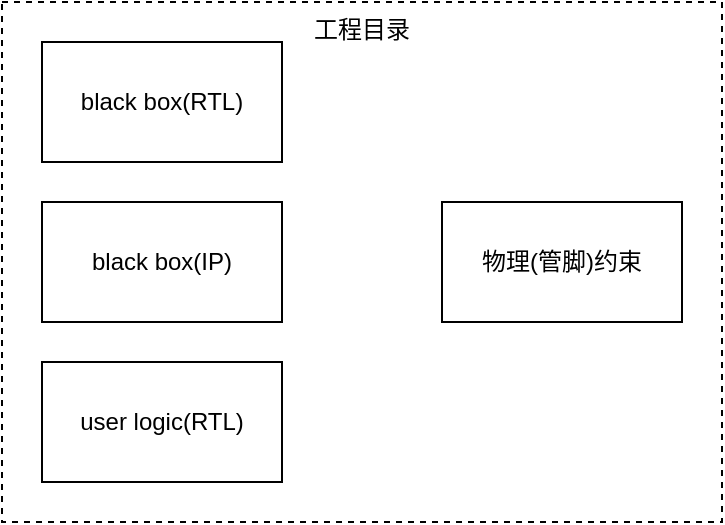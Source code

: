 <mxfile pages="5">
    <diagram id="bwtcW59nrIGe5CzBRtMg" name="Project中的资源">
        <mxGraphModel dx="1658" dy="730" grid="1" gridSize="10" guides="1" tooltips="1" connect="1" arrows="1" fold="1" page="1" pageScale="1" pageWidth="827" pageHeight="1169" math="0" shadow="0">
            <root>
                <mxCell id="0"/>
                <mxCell id="1" parent="0"/>
                <mxCell id="BRoTrUDlbF4Y-Sa8zhDx-1" value="user logic(RTL)" style="rounded=0;whiteSpace=wrap;html=1;" parent="1" vertex="1">
                    <mxGeometry x="120" y="520" width="120" height="60" as="geometry"/>
                </mxCell>
                <mxCell id="BRoTrUDlbF4Y-Sa8zhDx-2" value="black box(IP)" style="rounded=0;whiteSpace=wrap;html=1;" parent="1" vertex="1">
                    <mxGeometry x="120" y="440" width="120" height="60" as="geometry"/>
                </mxCell>
                <mxCell id="BRoTrUDlbF4Y-Sa8zhDx-3" value="black box(RTL)" style="rounded=0;whiteSpace=wrap;html=1;" parent="1" vertex="1">
                    <mxGeometry x="120" y="360" width="120" height="60" as="geometry"/>
                </mxCell>
                <mxCell id="BRoTrUDlbF4Y-Sa8zhDx-6" value="物理(管脚)约束" style="rounded=0;whiteSpace=wrap;html=1;" parent="1" vertex="1">
                    <mxGeometry x="320" y="440" width="120" height="60" as="geometry"/>
                </mxCell>
                <mxCell id="BRoTrUDlbF4Y-Sa8zhDx-7" value="工程目录" style="rounded=0;whiteSpace=wrap;html=1;dashed=1;fillColor=none;verticalAlign=top;" parent="1" vertex="1">
                    <mxGeometry x="100" y="340" width="360" height="260" as="geometry"/>
                </mxCell>
            </root>
        </mxGraphModel>
    </diagram>
    <diagram id="s4roO7i5iKWbuRdav5zh" name="基于帧的测试">
        <mxGraphModel dx="1658" dy="1054" grid="1" gridSize="10" guides="1" tooltips="1" connect="1" arrows="1" fold="1" page="1" pageScale="1" pageWidth="827" pageHeight="1169" math="0" shadow="0">
            <root>
                <mxCell id="0"/>
                <mxCell id="1" parent="0"/>
            </root>
        </mxGraphModel>
    </diagram>
    <diagram id="8E3efx5FzkZoroEVG4dS" name="基于帧的控制">
        <mxGraphModel dx="2485" dy="1054" grid="1" gridSize="10" guides="1" tooltips="1" connect="1" arrows="1" fold="1" page="1" pageScale="1" pageWidth="827" pageHeight="1169" math="0" shadow="0">
            <root>
                <mxCell id="0"/>
                <mxCell id="1" parent="0"/>
                <mxCell id="x68c-iiWyxt_rfbpN9bj-1" value="" style="rounded=0;whiteSpace=wrap;html=1;" parent="1" vertex="1">
                    <mxGeometry x="120" y="440" width="40" height="40" as="geometry"/>
                </mxCell>
                <mxCell id="x68c-iiWyxt_rfbpN9bj-2" value="" style="rounded=0;whiteSpace=wrap;html=1;" parent="1" vertex="1">
                    <mxGeometry x="440" y="440" width="40" height="40" as="geometry"/>
                </mxCell>
                <mxCell id="x68c-iiWyxt_rfbpN9bj-3" value="" style="rounded=0;whiteSpace=wrap;html=1;" parent="1" vertex="1">
                    <mxGeometry x="160" y="480" width="40" height="40" as="geometry"/>
                </mxCell>
                <mxCell id="x68c-iiWyxt_rfbpN9bj-4" value="" style="rounded=0;whiteSpace=wrap;html=1;" parent="1" vertex="1">
                    <mxGeometry x="240" y="480" width="40" height="40" as="geometry"/>
                </mxCell>
                <mxCell id="x68c-iiWyxt_rfbpN9bj-5" value="" style="rounded=0;whiteSpace=wrap;html=1;" parent="1" vertex="1">
                    <mxGeometry x="320" y="480" width="40" height="40" as="geometry"/>
                </mxCell>
                <mxCell id="x68c-iiWyxt_rfbpN9bj-6" value="" style="rounded=0;whiteSpace=wrap;html=1;" parent="1" vertex="1">
                    <mxGeometry x="400" y="480" width="40" height="40" as="geometry"/>
                </mxCell>
                <mxCell id="x68c-iiWyxt_rfbpN9bj-7" value="lastIn" style="text;html=1;align=center;verticalAlign=middle;resizable=0;points=[];autosize=1;strokeColor=none;fillColor=none;" parent="1" vertex="1">
                    <mxGeometry x="35" y="445" width="50" height="30" as="geometry"/>
                </mxCell>
                <mxCell id="x68c-iiWyxt_rfbpN9bj-8" value="time" style="text;html=1;align=center;verticalAlign=middle;resizable=0;points=[];autosize=1;strokeColor=none;fillColor=none;" parent="1" vertex="1">
                    <mxGeometry x="35" y="410" width="50" height="30" as="geometry"/>
                </mxCell>
                <mxCell id="x68c-iiWyxt_rfbpN9bj-9" value="0" style="rounded=0;whiteSpace=wrap;html=1;fillColor=default;strokeColor=none;" parent="1" vertex="1">
                    <mxGeometry x="160" y="400" width="40" height="40" as="geometry"/>
                </mxCell>
                <mxCell id="x68c-iiWyxt_rfbpN9bj-10" value="1" style="rounded=0;whiteSpace=wrap;html=1;fillColor=default;strokeColor=none;" parent="1" vertex="1">
                    <mxGeometry x="200" y="400" width="40" height="40" as="geometry"/>
                </mxCell>
                <mxCell id="x68c-iiWyxt_rfbpN9bj-11" value="2" style="rounded=0;whiteSpace=wrap;html=1;fillColor=default;strokeColor=none;" parent="1" vertex="1">
                    <mxGeometry x="240" y="400" width="40" height="40" as="geometry"/>
                </mxCell>
                <mxCell id="x68c-iiWyxt_rfbpN9bj-12" value="3" style="rounded=0;whiteSpace=wrap;html=1;fillColor=default;strokeColor=none;" parent="1" vertex="1">
                    <mxGeometry x="280" y="400" width="40" height="40" as="geometry"/>
                </mxCell>
                <mxCell id="x68c-iiWyxt_rfbpN9bj-13" value="4" style="rounded=0;whiteSpace=wrap;html=1;fillColor=default;strokeColor=none;" parent="1" vertex="1">
                    <mxGeometry x="320" y="400" width="40" height="40" as="geometry"/>
                </mxCell>
                <mxCell id="x68c-iiWyxt_rfbpN9bj-14" value="5" style="rounded=0;whiteSpace=wrap;html=1;fillColor=default;strokeColor=none;" parent="1" vertex="1">
                    <mxGeometry x="360" y="400" width="40" height="40" as="geometry"/>
                </mxCell>
                <mxCell id="x68c-iiWyxt_rfbpN9bj-15" value="6" style="rounded=0;whiteSpace=wrap;html=1;fillColor=default;strokeColor=none;" parent="1" vertex="1">
                    <mxGeometry x="400" y="400" width="40" height="40" as="geometry"/>
                </mxCell>
                <mxCell id="x68c-iiWyxt_rfbpN9bj-16" value="7" style="rounded=0;whiteSpace=wrap;html=1;fillColor=default;strokeColor=none;" parent="1" vertex="1">
                    <mxGeometry x="440" y="400" width="40" height="40" as="geometry"/>
                </mxCell>
                <mxCell id="x68c-iiWyxt_rfbpN9bj-17" value="validIn" style="text;html=1;align=center;verticalAlign=middle;resizable=0;points=[];autosize=1;strokeColor=none;fillColor=none;" parent="1" vertex="1">
                    <mxGeometry x="30" y="485" width="60" height="30" as="geometry"/>
                </mxCell>
                <mxCell id="x68c-iiWyxt_rfbpN9bj-18" value="" style="rounded=0;whiteSpace=wrap;html=1;" parent="1" vertex="1">
                    <mxGeometry x="480" y="480" width="40" height="40" as="geometry"/>
                </mxCell>
                <mxCell id="x68c-iiWyxt_rfbpN9bj-19" value="" style="rounded=0;whiteSpace=wrap;html=1;" parent="1" vertex="1">
                    <mxGeometry x="560" y="480" width="40" height="40" as="geometry"/>
                </mxCell>
                <mxCell id="x68c-iiWyxt_rfbpN9bj-20" value="" style="rounded=0;whiteSpace=wrap;html=1;" parent="1" vertex="1">
                    <mxGeometry x="640" y="480" width="40" height="40" as="geometry"/>
                </mxCell>
                <mxCell id="x68c-iiWyxt_rfbpN9bj-21" value="" style="rounded=0;whiteSpace=wrap;html=1;" parent="1" vertex="1">
                    <mxGeometry x="720" y="480" width="40" height="40" as="geometry"/>
                </mxCell>
                <mxCell id="x68c-iiWyxt_rfbpN9bj-22" value="" style="rounded=0;whiteSpace=wrap;html=1;" parent="1" vertex="1">
                    <mxGeometry x="760" y="440" width="40" height="40" as="geometry"/>
                </mxCell>
                <mxCell id="x68c-iiWyxt_rfbpN9bj-30" value="0" style="rounded=0;whiteSpace=wrap;html=1;fillColor=default;strokeColor=none;" parent="1" vertex="1">
                    <mxGeometry x="480" y="400" width="40" height="40" as="geometry"/>
                </mxCell>
                <mxCell id="x68c-iiWyxt_rfbpN9bj-31" value="1" style="rounded=0;whiteSpace=wrap;html=1;fillColor=default;strokeColor=none;" parent="1" vertex="1">
                    <mxGeometry x="520" y="400" width="40" height="40" as="geometry"/>
                </mxCell>
                <mxCell id="x68c-iiWyxt_rfbpN9bj-32" value="2" style="rounded=0;whiteSpace=wrap;html=1;fillColor=default;strokeColor=none;" parent="1" vertex="1">
                    <mxGeometry x="560" y="400" width="40" height="40" as="geometry"/>
                </mxCell>
                <mxCell id="x68c-iiWyxt_rfbpN9bj-33" value="3" style="rounded=0;whiteSpace=wrap;html=1;fillColor=default;strokeColor=none;" parent="1" vertex="1">
                    <mxGeometry x="600" y="400" width="40" height="40" as="geometry"/>
                </mxCell>
                <mxCell id="x68c-iiWyxt_rfbpN9bj-34" value="4" style="rounded=0;whiteSpace=wrap;html=1;fillColor=default;strokeColor=none;" parent="1" vertex="1">
                    <mxGeometry x="640" y="400" width="40" height="40" as="geometry"/>
                </mxCell>
                <mxCell id="x68c-iiWyxt_rfbpN9bj-35" value="5" style="rounded=0;whiteSpace=wrap;html=1;fillColor=default;strokeColor=none;" parent="1" vertex="1">
                    <mxGeometry x="680" y="400" width="40" height="40" as="geometry"/>
                </mxCell>
                <mxCell id="x68c-iiWyxt_rfbpN9bj-36" value="6" style="rounded=0;whiteSpace=wrap;html=1;fillColor=default;strokeColor=none;" parent="1" vertex="1">
                    <mxGeometry x="720" y="400" width="40" height="40" as="geometry"/>
                </mxCell>
                <mxCell id="x68c-iiWyxt_rfbpN9bj-37" value="7" style="rounded=0;whiteSpace=wrap;html=1;fillColor=default;strokeColor=none;" parent="1" vertex="1">
                    <mxGeometry x="760" y="400" width="40" height="40" as="geometry"/>
                </mxCell>
                <mxCell id="x68c-iiWyxt_rfbpN9bj-38" value="atTime(2)" style="text;html=1;align=center;verticalAlign=middle;resizable=0;points=[];autosize=1;strokeColor=none;fillColor=none;" parent="1" vertex="1">
                    <mxGeometry x="25" y="525" width="70" height="30" as="geometry"/>
                </mxCell>
                <mxCell id="x68c-iiWyxt_rfbpN9bj-39" value="" style="rounded=0;whiteSpace=wrap;html=1;" parent="1" vertex="1">
                    <mxGeometry x="240" y="520" width="40" height="40" as="geometry"/>
                </mxCell>
                <mxCell id="x68c-iiWyxt_rfbpN9bj-40" value="afterTime(2)" style="text;html=1;align=center;verticalAlign=middle;resizable=0;points=[];autosize=1;strokeColor=none;fillColor=none;" parent="1" vertex="1">
                    <mxGeometry x="15" y="565" width="90" height="30" as="geometry"/>
                </mxCell>
                <mxCell id="x68c-iiWyxt_rfbpN9bj-41" value="" style="rounded=0;whiteSpace=wrap;html=1;" parent="1" vertex="1">
                    <mxGeometry x="280" y="560" width="40" height="40" as="geometry"/>
                </mxCell>
                <mxCell id="x68c-iiWyxt_rfbpN9bj-42" value="" style="rounded=0;whiteSpace=wrap;html=1;" parent="1" vertex="1">
                    <mxGeometry x="320" y="560" width="40" height="40" as="geometry"/>
                </mxCell>
                <mxCell id="x68c-iiWyxt_rfbpN9bj-43" value="" style="rounded=0;whiteSpace=wrap;html=1;" parent="1" vertex="1">
                    <mxGeometry x="560" y="520" width="40" height="40" as="geometry"/>
                </mxCell>
                <mxCell id="x68c-iiWyxt_rfbpN9bj-44" value="" style="rounded=0;whiteSpace=wrap;html=1;" parent="1" vertex="1">
                    <mxGeometry x="360" y="560" width="40" height="40" as="geometry"/>
                </mxCell>
                <mxCell id="x68c-iiWyxt_rfbpN9bj-45" value="" style="rounded=0;whiteSpace=wrap;html=1;" parent="1" vertex="1">
                    <mxGeometry x="400" y="560" width="40" height="40" as="geometry"/>
                </mxCell>
                <mxCell id="x68c-iiWyxt_rfbpN9bj-46" value="" style="rounded=0;whiteSpace=wrap;html=1;" parent="1" vertex="1">
                    <mxGeometry x="440" y="560" width="40" height="40" as="geometry"/>
                </mxCell>
                <mxCell id="x68c-iiWyxt_rfbpN9bj-47" value="" style="rounded=0;whiteSpace=wrap;html=1;" parent="1" vertex="1">
                    <mxGeometry x="600" y="560" width="40" height="40" as="geometry"/>
                </mxCell>
                <mxCell id="x68c-iiWyxt_rfbpN9bj-48" value="" style="rounded=0;whiteSpace=wrap;html=1;" parent="1" vertex="1">
                    <mxGeometry x="640" y="560" width="40" height="40" as="geometry"/>
                </mxCell>
                <mxCell id="x68c-iiWyxt_rfbpN9bj-49" value="" style="rounded=0;whiteSpace=wrap;html=1;" parent="1" vertex="1">
                    <mxGeometry x="680" y="560" width="40" height="40" as="geometry"/>
                </mxCell>
                <mxCell id="x68c-iiWyxt_rfbpN9bj-50" value="" style="rounded=0;whiteSpace=wrap;html=1;" parent="1" vertex="1">
                    <mxGeometry x="720" y="560" width="40" height="40" as="geometry"/>
                </mxCell>
                <mxCell id="x68c-iiWyxt_rfbpN9bj-51" value="" style="rounded=0;whiteSpace=wrap;html=1;" parent="1" vertex="1">
                    <mxGeometry x="760" y="560" width="40" height="40" as="geometry"/>
                </mxCell>
                <mxCell id="x68c-iiWyxt_rfbpN9bj-52" value="beforeTime(2)" style="text;html=1;align=center;verticalAlign=middle;resizable=0;points=[];autosize=1;strokeColor=none;fillColor=none;" parent="1" vertex="1">
                    <mxGeometry x="10" y="604.5" width="100" height="30" as="geometry"/>
                </mxCell>
                <mxCell id="x68c-iiWyxt_rfbpN9bj-53" value="" style="rounded=0;whiteSpace=wrap;html=1;" parent="1" vertex="1">
                    <mxGeometry x="160" y="600" width="40" height="40" as="geometry"/>
                </mxCell>
                <mxCell id="x68c-iiWyxt_rfbpN9bj-54" value="" style="rounded=0;whiteSpace=wrap;html=1;" parent="1" vertex="1">
                    <mxGeometry x="200" y="600" width="40" height="40" as="geometry"/>
                </mxCell>
                <mxCell id="x68c-iiWyxt_rfbpN9bj-58" value="" style="rounded=0;whiteSpace=wrap;html=1;" parent="1" vertex="1">
                    <mxGeometry x="480" y="600" width="40" height="40" as="geometry"/>
                </mxCell>
                <mxCell id="x68c-iiWyxt_rfbpN9bj-59" value="" style="rounded=0;whiteSpace=wrap;html=1;" parent="1" vertex="1">
                    <mxGeometry x="520" y="600" width="40" height="40" as="geometry"/>
                </mxCell>
                <mxCell id="x68c-iiWyxt_rfbpN9bj-60" value="beteweenTime(2,4)" style="text;html=1;align=center;verticalAlign=middle;resizable=0;points=[];autosize=1;strokeColor=none;fillColor=none;" parent="1" vertex="1">
                    <mxGeometry x="-5" y="644.5" width="130" height="30" as="geometry"/>
                </mxCell>
                <mxCell id="x68c-iiWyxt_rfbpN9bj-61" value="" style="rounded=0;whiteSpace=wrap;html=1;" parent="1" vertex="1">
                    <mxGeometry x="240" y="640" width="40" height="40" as="geometry"/>
                </mxCell>
                <mxCell id="x68c-iiWyxt_rfbpN9bj-62" value="" style="rounded=0;whiteSpace=wrap;html=1;" parent="1" vertex="1">
                    <mxGeometry x="280" y="640" width="40" height="40" as="geometry"/>
                </mxCell>
                <mxCell id="x68c-iiWyxt_rfbpN9bj-65" value="" style="rounded=0;whiteSpace=wrap;html=1;" parent="1" vertex="1">
                    <mxGeometry x="560" y="640" width="40" height="40" as="geometry"/>
                </mxCell>
                <mxCell id="x68c-iiWyxt_rfbpN9bj-66" value="" style="rounded=0;whiteSpace=wrap;html=1;" parent="1" vertex="1">
                    <mxGeometry x="600" y="640" width="40" height="40" as="geometry"/>
                </mxCell>
                <mxCell id="x68c-iiWyxt_rfbpN9bj-67" value="periodicTrigger(3)" style="text;html=1;align=center;verticalAlign=middle;resizable=0;points=[];autosize=1;strokeColor=none;fillColor=none;" parent="1" vertex="1">
                    <mxGeometry y="685" width="120" height="30" as="geometry"/>
                </mxCell>
                <mxCell id="x68c-iiWyxt_rfbpN9bj-68" value="" style="rounded=0;whiteSpace=wrap;html=1;" parent="1" vertex="1">
                    <mxGeometry x="120" y="680" width="40" height="40" as="geometry"/>
                </mxCell>
                <mxCell id="x68c-iiWyxt_rfbpN9bj-69" value="" style="rounded=0;whiteSpace=wrap;html=1;" parent="1" vertex="1">
                    <mxGeometry x="240" y="680" width="40" height="40" as="geometry"/>
                </mxCell>
                <mxCell id="x68c-iiWyxt_rfbpN9bj-70" value="" style="rounded=0;whiteSpace=wrap;html=1;" parent="1" vertex="1">
                    <mxGeometry x="360" y="680" width="40" height="40" as="geometry"/>
                </mxCell>
                <mxCell id="x68c-iiWyxt_rfbpN9bj-71" value="" style="rounded=0;whiteSpace=wrap;html=1;" parent="1" vertex="1">
                    <mxGeometry x="440" y="680" width="40" height="40" as="geometry"/>
                </mxCell>
                <mxCell id="x68c-iiWyxt_rfbpN9bj-73" value="" style="rounded=0;whiteSpace=wrap;html=1;" parent="1" vertex="1">
                    <mxGeometry x="560" y="680" width="40" height="40" as="geometry"/>
                </mxCell>
                <mxCell id="x68c-iiWyxt_rfbpN9bj-74" value="" style="rounded=0;whiteSpace=wrap;html=1;" parent="1" vertex="1">
                    <mxGeometry x="680" y="680" width="40" height="40" as="geometry"/>
                </mxCell>
            </root>
        </mxGraphModel>
    </diagram>
    <diagram id="8gVXOtq7lxL8UzhDbaDr" name="Chainsaw的依赖关系">
        <mxGraphModel dx="1382" dy="878" grid="1" gridSize="10" guides="1" tooltips="1" connect="1" arrows="1" fold="1" page="1" pageScale="1" pageWidth="827" pageHeight="1169" math="0" shadow="0">
            <root>
                <mxCell id="0"/>
                <mxCell id="1" parent="0"/>
                <mxCell id="AafgU_Qzw_o7xAkld7bM-4" style="edgeStyle=orthogonalEdgeStyle;rounded=0;orthogonalLoop=1;jettySize=auto;html=1;exitX=0.5;exitY=1;exitDx=0;exitDy=0;entryX=0.5;entryY=0;entryDx=0;entryDy=0;noEdgeStyle=1;orthogonal=1;" parent="1" source="AafgU_Qzw_o7xAkld7bM-1" target="AafgU_Qzw_o7xAkld7bM-3" edge="1">
                    <mxGeometry relative="1" as="geometry">
                        <Array as="points">
                            <mxPoint x="61.758" y="72"/>
                            <mxPoint x="61.758" y="110"/>
                            <mxPoint x="61.758" y="270"/>
                            <mxPoint x="60" y="308"/>
                        </Array>
                    </mxGeometry>
                </mxCell>
                <mxCell id="AafgU_Qzw_o7xAkld7bM-1" value="Waveform" style="rounded=0;whiteSpace=wrap;html=1;" parent="1" vertex="1">
                    <mxGeometry x="1.758" width="120" height="60" as="geometry"/>
                </mxCell>
                <mxCell id="AafgU_Qzw_o7xAkld7bM-20" style="edgeStyle=orthogonalEdgeStyle;rounded=0;orthogonalLoop=1;jettySize=auto;html=1;exitX=0.5;exitY=1;exitDx=0;exitDy=0;entryX=0.5;entryY=0;entryDx=0;entryDy=0;noEdgeStyle=1;orthogonal=1;" parent="1" source="AafgU_Qzw_o7xAkld7bM-3" target="AafgU_Qzw_o7xAkld7bM-16" edge="1">
                    <mxGeometry relative="1" as="geometry">
                        <Array as="points">
                            <mxPoint x="60" y="392"/>
                            <mxPoint x="316" y="468"/>
                        </Array>
                    </mxGeometry>
                </mxCell>
                <mxCell id="AafgU_Qzw_o7xAkld7bM-3" value="FrameFormat" style="rounded=0;whiteSpace=wrap;html=1;" parent="1" vertex="1">
                    <mxGeometry y="320" width="120" height="60" as="geometry"/>
                </mxCell>
                <mxCell id="AafgU_Qzw_o7xAkld7bM-14" style="edgeStyle=orthogonalEdgeStyle;rounded=0;orthogonalLoop=1;jettySize=auto;html=1;exitX=0.5;exitY=1;exitDx=0;exitDy=0;entryX=0.5;entryY=0;entryDx=0;entryDy=0;noEdgeStyle=1;orthogonal=1;" parent="1" source="AafgU_Qzw_o7xAkld7bM-5" target="AafgU_Qzw_o7xAkld7bM-12" edge="1">
                    <mxGeometry relative="1" as="geometry">
                        <Array as="points">
                            <mxPoint x="211.758" y="232"/>
                            <mxPoint x="210" y="308"/>
                        </Array>
                    </mxGeometry>
                </mxCell>
                <mxCell id="AafgU_Qzw_o7xAkld7bM-5" value="ComplexFix" style="rounded=0;whiteSpace=wrap;html=1;" parent="1" vertex="1">
                    <mxGeometry x="151.758" y="160" width="120" height="60" as="geometry"/>
                </mxCell>
                <mxCell id="AafgU_Qzw_o7xAkld7bM-13" style="edgeStyle=orthogonalEdgeStyle;rounded=0;orthogonalLoop=1;jettySize=auto;html=1;exitX=0.5;exitY=1;exitDx=0;exitDy=0;entryX=0.5;entryY=0;entryDx=0;entryDy=0;noEdgeStyle=1;orthogonal=1;" parent="1" source="AafgU_Qzw_o7xAkld7bM-10" target="AafgU_Qzw_o7xAkld7bM-5" edge="1">
                    <mxGeometry relative="1" as="geometry">
                        <Array as="points">
                            <mxPoint x="211.758" y="72"/>
                            <mxPoint x="211.758" y="148"/>
                        </Array>
                    </mxGeometry>
                </mxCell>
                <mxCell id="AafgU_Qzw_o7xAkld7bM-10" value="NumericExt" style="rounded=0;whiteSpace=wrap;html=1;" parent="1" vertex="1">
                    <mxGeometry x="151.758" width="120" height="60" as="geometry"/>
                </mxCell>
                <mxCell id="AafgU_Qzw_o7xAkld7bM-19" style="edgeStyle=orthogonalEdgeStyle;rounded=0;orthogonalLoop=1;jettySize=auto;html=1;exitX=0.5;exitY=1;exitDx=0;exitDy=0;entryX=0.5;entryY=0;entryDx=0;entryDy=0;noEdgeStyle=1;orthogonal=1;" parent="1" source="AafgU_Qzw_o7xAkld7bM-12" target="AafgU_Qzw_o7xAkld7bM-16" edge="1">
                    <mxGeometry relative="1" as="geometry">
                        <Array as="points">
                            <mxPoint x="210" y="392"/>
                            <mxPoint x="338" y="466"/>
                        </Array>
                    </mxGeometry>
                </mxCell>
                <mxCell id="AafgU_Qzw_o7xAkld7bM-12" value="NumericType" style="rounded=0;whiteSpace=wrap;html=1;" parent="1" vertex="1">
                    <mxGeometry x="150" y="320" width="120" height="60" as="geometry"/>
                </mxCell>
                <mxCell id="AafgU_Qzw_o7xAkld7bM-17" style="endArrow=classic;startArrow=classic;html=1;fontFamily=Helvetica;fontSize=11;fontColor=default;align=center;strokeColor=default;edgeStyle=orthogonalEdgeStyle;noEdgeStyle=1;orthogonal=1;" parent="1" source="AafgU_Qzw_o7xAkld7bM-15" target="AafgU_Qzw_o7xAkld7bM-16" edge="1">
                    <mxGeometry relative="1" as="geometry">
                        <Array as="points">
                            <mxPoint x="360" y="392"/>
                            <mxPoint x="360" y="464"/>
                        </Array>
                    </mxGeometry>
                </mxCell>
                <mxCell id="AafgU_Qzw_o7xAkld7bM-15" value="ChainsawModule" style="rounded=0;whiteSpace=wrap;html=1;" parent="1" vertex="1">
                    <mxGeometry x="300" y="320" width="120" height="60" as="geometry"/>
                </mxCell>
                <mxCell id="AafgU_Qzw_o7xAkld7bM-16" value="ChainsawGenerator" style="rounded=0;whiteSpace=wrap;html=1;" parent="1" vertex="1">
                    <mxGeometry x="300" y="480" width="120" height="60" as="geometry"/>
                </mxCell>
                <mxCell id="AafgU_Qzw_o7xAkld7bM-22" style="edgeStyle=orthogonalEdgeStyle;rounded=0;orthogonalLoop=1;jettySize=auto;html=1;exitX=0.5;exitY=1;exitDx=0;exitDy=0;entryX=0.5;entryY=0;entryDx=0;entryDy=0;noEdgeStyle=1;orthogonal=1;" parent="1" source="AafgU_Qzw_o7xAkld7bM-21" target="AafgU_Qzw_o7xAkld7bM-16" edge="1">
                    <mxGeometry relative="1" as="geometry">
                        <Array as="points">
                            <mxPoint x="510" y="392"/>
                            <mxPoint x="382" y="466"/>
                        </Array>
                    </mxGeometry>
                </mxCell>
                <mxCell id="AafgU_Qzw_o7xAkld7bM-21" value="ChainsawMetric" style="rounded=0;whiteSpace=wrap;html=1;" parent="1" vertex="1">
                    <mxGeometry x="450" y="320" width="120" height="60" as="geometry"/>
                </mxCell>
                <mxCell id="FJpDkY7O38ppS5g5Ps6Q-2" style="edgeStyle=none;html=1;exitX=0.5;exitY=1;exitDx=0;exitDy=0;entryX=0.5;entryY=0;entryDx=0;entryDy=0;noEdgeStyle=1;orthogonal=1;" edge="1" parent="1" source="FJpDkY7O38ppS5g5Ps6Q-1" target="AafgU_Qzw_o7xAkld7bM-16">
                    <mxGeometry relative="1" as="geometry">
                        <Array as="points">
                            <mxPoint x="660" y="392"/>
                            <mxPoint x="404" y="468"/>
                        </Array>
                    </mxGeometry>
                </mxCell>
                <mxCell id="FJpDkY7O38ppS5g5Ps6Q-1" value="xilinx" style="rounded=0;whiteSpace=wrap;html=1;" vertex="1" parent="1">
                    <mxGeometry x="600" y="320" width="120" height="60" as="geometry"/>
                </mxCell>
            </root>
        </mxGraphModel>
    </diagram>
    <diagram id="MSbNcI982emYHXOpsum9" name="Barrett的依赖关系">
        <mxGraphModel dx="790" dy="502" grid="1" gridSize="10" guides="1" tooltips="1" connect="1" arrows="1" fold="1" page="1" pageScale="1" pageWidth="827" pageHeight="1169" math="0" shadow="0">
            <root>
                <mxCell id="0"/>
                <mxCell id="1" parent="0"/>
            </root>
        </mxGraphModel>
    </diagram>
    <diagram id="9VqdHsCDY6wRo0yD3Lv-" name="Pippenger">
        <mxGraphModel dx="1658" dy="1054" grid="1" gridSize="10" guides="1" tooltips="1" connect="1" arrows="1" fold="1" page="1" pageScale="1" pageWidth="827" pageHeight="1169" math="0" shadow="0">
            <root>
                <mxCell id="Au4_NaLZnZjm86jrzz0C-0"/>
                <mxCell id="Au4_NaLZnZjm86jrzz0C-1" parent="Au4_NaLZnZjm86jrzz0C-0"/>
                <mxCell id="Au4_NaLZnZjm86jrzz0C-2" style="rounded=0;orthogonalLoop=1;jettySize=auto;html=1;exitX=0.5;exitY=1;exitDx=0;exitDy=0;entryX=0.5;entryY=0;entryDx=0;entryDy=0;noEdgeStyle=1;orthogonal=1;" edge="1" parent="Au4_NaLZnZjm86jrzz0C-1" source="Au4_NaLZnZjm86jrzz0C-4" target="Au4_NaLZnZjm86jrzz0C-13">
                    <mxGeometry relative="1" as="geometry">
                        <Array as="points">
                            <mxPoint x="22.5" y="92"/>
                            <mxPoint x="62.5" y="168"/>
                        </Array>
                    </mxGeometry>
                </mxCell>
                <mxCell id="Au4_NaLZnZjm86jrzz0C-3" style="edgeStyle=none;rounded=0;orthogonalLoop=1;jettySize=auto;html=1;exitX=0.5;exitY=1;exitDx=0;exitDy=0;entryX=0.5;entryY=0;entryDx=0;entryDy=0;noEdgeStyle=1;orthogonal=1;" edge="1" parent="Au4_NaLZnZjm86jrzz0C-1" source="Au4_NaLZnZjm86jrzz0C-4" target="Au4_NaLZnZjm86jrzz0C-34">
                    <mxGeometry relative="1" as="geometry">
                        <Array as="points">
                            <mxPoint x="57.5" y="92"/>
                            <mxPoint x="172.5" y="168"/>
                        </Array>
                    </mxGeometry>
                </mxCell>
                <mxCell id="Au4_NaLZnZjm86jrzz0C-4" value="LUT6" style="ellipse;whiteSpace=wrap;html=1;aspect=fixed;fillColor=#dae8fc;strokeColor=#6c8ebf;" vertex="1" parent="Au4_NaLZnZjm86jrzz0C-1">
                    <mxGeometry width="80" height="80" as="geometry"/>
                </mxCell>
                <mxCell id="Au4_NaLZnZjm86jrzz0C-5" style="edgeStyle=none;rounded=0;orthogonalLoop=1;jettySize=auto;html=1;exitX=0.5;exitY=1;exitDx=0;exitDy=0;entryX=0.5;entryY=0;entryDx=0;entryDy=0;noEdgeStyle=1;orthogonal=1;" edge="1" parent="Au4_NaLZnZjm86jrzz0C-1" source="Au4_NaLZnZjm86jrzz0C-7" target="Au4_NaLZnZjm86jrzz0C-13">
                    <mxGeometry relative="1" as="geometry">
                        <Array as="points">
                            <mxPoint x="132.5" y="92"/>
                            <mxPoint x="97.5" y="168"/>
                        </Array>
                    </mxGeometry>
                </mxCell>
                <mxCell id="Au4_NaLZnZjm86jrzz0C-6" style="edgeStyle=none;rounded=0;orthogonalLoop=1;jettySize=auto;html=1;exitX=0.5;exitY=1;exitDx=0;exitDy=0;entryX=0.5;entryY=0;entryDx=0;entryDy=0;noEdgeStyle=1;orthogonal=1;" edge="1" parent="Au4_NaLZnZjm86jrzz0C-1" source="Au4_NaLZnZjm86jrzz0C-7" target="Au4_NaLZnZjm86jrzz0C-34">
                    <mxGeometry relative="1" as="geometry">
                        <Array as="points">
                            <mxPoint x="167.5" y="92"/>
                            <mxPoint x="207.5" y="168"/>
                        </Array>
                    </mxGeometry>
                </mxCell>
                <mxCell id="Au4_NaLZnZjm86jrzz0C-7" value="CARRY8" style="ellipse;whiteSpace=wrap;html=1;aspect=fixed;fillColor=#dae8fc;strokeColor=#6c8ebf;" vertex="1" parent="Au4_NaLZnZjm86jrzz0C-1">
                    <mxGeometry x="110" width="80" height="80" as="geometry"/>
                </mxCell>
                <mxCell id="Au4_NaLZnZjm86jrzz0C-8" style="edgeStyle=none;rounded=0;orthogonalLoop=1;jettySize=auto;html=1;exitX=0.5;exitY=1;exitDx=0;exitDy=0;entryX=0.5;entryY=0;entryDx=0;entryDy=0;noEdgeStyle=1;orthogonal=1;" edge="1" parent="Au4_NaLZnZjm86jrzz0C-1" source="Au4_NaLZnZjm86jrzz0C-9" target="Au4_NaLZnZjm86jrzz0C-18">
                    <mxGeometry relative="1" as="geometry">
                        <Array as="points">
                            <mxPoint x="260" y="92"/>
                            <mxPoint x="260" y="130"/>
                            <mxPoint x="260" y="310"/>
                            <mxPoint x="220" y="348"/>
                        </Array>
                    </mxGeometry>
                </mxCell>
                <mxCell id="Au4_NaLZnZjm86jrzz0C-9" value="DSP" style="ellipse;whiteSpace=wrap;html=1;aspect=fixed;fillColor=#dae8fc;strokeColor=#6c8ebf;" vertex="1" parent="Au4_NaLZnZjm86jrzz0C-1">
                    <mxGeometry x="220" width="80" height="80" as="geometry"/>
                </mxCell>
                <mxCell id="Au4_NaLZnZjm86jrzz0C-10" style="edgeStyle=none;rounded=0;orthogonalLoop=1;jettySize=auto;html=1;exitX=0.5;exitY=1;exitDx=0;exitDy=0;entryX=0.5;entryY=0;entryDx=0;entryDy=0;noEdgeStyle=1;orthogonal=1;" edge="1" parent="Au4_NaLZnZjm86jrzz0C-1" source="Au4_NaLZnZjm86jrzz0C-11" target="Au4_NaLZnZjm86jrzz0C-27">
                    <mxGeometry relative="1" as="geometry">
                        <Array as="points">
                            <mxPoint x="398.125" y="92"/>
                            <mxPoint x="400" y="130"/>
                            <mxPoint x="400" y="310"/>
                            <mxPoint x="400" y="310"/>
                            <mxPoint x="400" y="490"/>
                            <mxPoint x="400" y="490"/>
                            <mxPoint x="400" y="670"/>
                            <mxPoint x="400" y="670"/>
                            <mxPoint x="400" y="850"/>
                            <mxPoint x="205" y="888"/>
                        </Array>
                    </mxGeometry>
                </mxCell>
                <mxCell id="Au4_NaLZnZjm86jrzz0C-11" value="URAM" style="ellipse;whiteSpace=wrap;html=1;aspect=fixed;fillColor=#dae8fc;strokeColor=#6c8ebf;" vertex="1" parent="Au4_NaLZnZjm86jrzz0C-1">
                    <mxGeometry x="358.125" width="80" height="80" as="geometry"/>
                </mxCell>
                <mxCell id="Au4_NaLZnZjm86jrzz0C-12" style="edgeStyle=none;rounded=0;orthogonalLoop=1;jettySize=auto;html=1;exitX=0.5;exitY=1;exitDx=0;exitDy=0;entryX=0.5;entryY=0;entryDx=0;entryDy=0;noEdgeStyle=1;orthogonal=1;" edge="1" parent="Au4_NaLZnZjm86jrzz0C-1" source="Au4_NaLZnZjm86jrzz0C-13" target="Au4_NaLZnZjm86jrzz0C-16">
                    <mxGeometry relative="1" as="geometry">
                        <Array as="points">
                            <mxPoint x="80" y="272"/>
                            <mxPoint x="32.5" y="348"/>
                        </Array>
                    </mxGeometry>
                </mxCell>
                <mxCell id="Au4_NaLZnZjm86jrzz0C-13" value="COM-&lt;br&gt;PRESSORS" style="ellipse;whiteSpace=wrap;html=1;aspect=fixed;fillColor=#d5e8d4;strokeColor=#82b366;" vertex="1" parent="Au4_NaLZnZjm86jrzz0C-1">
                    <mxGeometry x="40" y="180" width="80" height="80" as="geometry"/>
                </mxCell>
                <mxCell id="Au4_NaLZnZjm86jrzz0C-14" style="edgeStyle=none;rounded=0;orthogonalLoop=1;jettySize=auto;html=1;exitX=0.5;exitY=1;exitDx=0;exitDy=0;entryX=0.5;entryY=0;entryDx=0;entryDy=0;noEdgeStyle=1;orthogonal=1;" edge="1" parent="Au4_NaLZnZjm86jrzz0C-1" source="Au4_NaLZnZjm86jrzz0C-16" target="Au4_NaLZnZjm86jrzz0C-29">
                    <mxGeometry relative="1" as="geometry">
                        <Array as="points">
                            <mxPoint x="32.5" y="452"/>
                            <mxPoint x="90" y="528"/>
                        </Array>
                    </mxGeometry>
                </mxCell>
                <mxCell id="Au4_NaLZnZjm86jrzz0C-15" style="edgeStyle=none;rounded=0;orthogonalLoop=1;jettySize=auto;html=1;exitX=0.5;exitY=1;exitDx=0;exitDy=0;entryX=0.5;entryY=0;entryDx=0;entryDy=0;noEdgeStyle=1;orthogonal=1;" edge="1" parent="Au4_NaLZnZjm86jrzz0C-1" source="Au4_NaLZnZjm86jrzz0C-16" target="Au4_NaLZnZjm86jrzz0C-20">
                    <mxGeometry relative="1" as="geometry">
                        <Array as="points">
                            <mxPoint x="67.5" y="452"/>
                            <mxPoint x="176.667" y="528"/>
                        </Array>
                    </mxGeometry>
                </mxCell>
                <mxCell id="Au4_NaLZnZjm86jrzz0C-16" value="COM-&lt;br&gt;PRESSOR&lt;br&gt;TREE" style="ellipse;whiteSpace=wrap;html=1;aspect=fixed;fillColor=#d5e8d4;strokeColor=#82b366;" vertex="1" parent="Au4_NaLZnZjm86jrzz0C-1">
                    <mxGeometry x="10" y="360" width="80" height="80" as="geometry"/>
                </mxCell>
                <mxCell id="Au4_NaLZnZjm86jrzz0C-17" style="edgeStyle=none;rounded=0;orthogonalLoop=1;jettySize=auto;html=1;exitX=0.5;exitY=1;exitDx=0;exitDy=0;entryX=0.5;entryY=0;entryDx=0;entryDy=0;noEdgeStyle=1;orthogonal=1;" edge="1" parent="Au4_NaLZnZjm86jrzz0C-1" source="Au4_NaLZnZjm86jrzz0C-18" target="Au4_NaLZnZjm86jrzz0C-20">
                    <mxGeometry relative="1" as="geometry">
                        <Array as="points">
                            <mxPoint x="220" y="452"/>
                            <mxPoint x="223.333" y="528"/>
                        </Array>
                    </mxGeometry>
                </mxCell>
                <mxCell id="Au4_NaLZnZjm86jrzz0C-18" value="MULTS" style="ellipse;whiteSpace=wrap;html=1;aspect=fixed;fillColor=#d5e8d4;strokeColor=#82b366;" vertex="1" parent="Au4_NaLZnZjm86jrzz0C-1">
                    <mxGeometry x="180" y="360" width="80" height="80" as="geometry"/>
                </mxCell>
                <mxCell id="Au4_NaLZnZjm86jrzz0C-19" style="edgeStyle=none;rounded=0;orthogonalLoop=1;jettySize=auto;html=1;exitX=0.5;exitY=1;exitDx=0;exitDy=0;entryX=0.5;entryY=0;entryDx=0;entryDy=0;noEdgeStyle=1;orthogonal=1;" edge="1" parent="Au4_NaLZnZjm86jrzz0C-1" source="Au4_NaLZnZjm86jrzz0C-20" target="Au4_NaLZnZjm86jrzz0C-25">
                    <mxGeometry relative="1" as="geometry">
                        <Array as="points">
                            <mxPoint x="200" y="632"/>
                            <mxPoint x="135" y="706"/>
                        </Array>
                    </mxGeometry>
                </mxCell>
                <mxCell id="Au4_NaLZnZjm86jrzz0C-20" value="KARATSUBA&lt;br&gt;MULT" style="ellipse;whiteSpace=wrap;html=1;aspect=fixed;fillColor=#ffe6cc;strokeColor=#d79b00;" vertex="1" parent="Au4_NaLZnZjm86jrzz0C-1">
                    <mxGeometry x="160" y="540" width="80" height="80" as="geometry"/>
                </mxCell>
                <mxCell id="Au4_NaLZnZjm86jrzz0C-21" style="edgeStyle=none;rounded=0;orthogonalLoop=1;jettySize=auto;html=1;exitX=0.5;exitY=1;exitDx=0;exitDy=0;entryX=0.5;entryY=0;entryDx=0;entryDy=0;noEdgeStyle=1;orthogonal=1;" edge="1" parent="Au4_NaLZnZjm86jrzz0C-1" source="Au4_NaLZnZjm86jrzz0C-23" target="Au4_NaLZnZjm86jrzz0C-25">
                    <mxGeometry relative="1" as="geometry">
                        <Array as="points">
                            <mxPoint x="312.5" y="452"/>
                            <mxPoint x="300" y="490"/>
                            <mxPoint x="300" y="670"/>
                            <mxPoint x="158.333" y="708"/>
                        </Array>
                    </mxGeometry>
                </mxCell>
                <mxCell id="Au4_NaLZnZjm86jrzz0C-22" style="edgeStyle=none;rounded=0;orthogonalLoop=1;jettySize=auto;html=1;exitX=0.5;exitY=1;exitDx=0;exitDy=0;entryX=0.5;entryY=0;entryDx=0;entryDy=0;noEdgeStyle=1;orthogonal=1;" edge="1" parent="Au4_NaLZnZjm86jrzz0C-1" source="Au4_NaLZnZjm86jrzz0C-23" target="Au4_NaLZnZjm86jrzz0C-36">
                    <mxGeometry relative="1" as="geometry">
                        <Array as="points">
                            <mxPoint x="347.5" y="452"/>
                            <mxPoint x="330" y="490"/>
                            <mxPoint x="330" y="670"/>
                            <mxPoint x="262.5" y="708"/>
                        </Array>
                    </mxGeometry>
                </mxCell>
                <mxCell id="Au4_NaLZnZjm86jrzz0C-23" value="FINE&lt;br&gt;REDUCTION" style="ellipse;whiteSpace=wrap;html=1;aspect=fixed;fillColor=#d5e8d4;strokeColor=#82b366;" vertex="1" parent="Au4_NaLZnZjm86jrzz0C-1">
                    <mxGeometry x="290" y="360" width="80" height="80" as="geometry"/>
                </mxCell>
                <mxCell id="Au4_NaLZnZjm86jrzz0C-24" style="edgeStyle=none;rounded=0;orthogonalLoop=1;jettySize=auto;html=1;exitX=0.5;exitY=1;exitDx=0;exitDy=0;entryX=0.5;entryY=0;entryDx=0;entryDy=0;noEdgeStyle=1;orthogonal=1;" edge="1" parent="Au4_NaLZnZjm86jrzz0C-1" source="Au4_NaLZnZjm86jrzz0C-25" target="Au4_NaLZnZjm86jrzz0C-40">
                    <mxGeometry relative="1" as="geometry">
                        <Array as="points">
                            <mxPoint x="135" y="812"/>
                            <mxPoint x="77.5" y="888"/>
                        </Array>
                    </mxGeometry>
                </mxCell>
                <mxCell id="Au4_NaLZnZjm86jrzz0C-25" value="BARRETT" style="ellipse;whiteSpace=wrap;html=1;aspect=fixed;dashed=1;fillColor=#ffe6cc;strokeColor=#d79b00;" vertex="1" parent="Au4_NaLZnZjm86jrzz0C-1">
                    <mxGeometry x="95" y="720" width="80" height="80" as="geometry"/>
                </mxCell>
                <mxCell id="Au4_NaLZnZjm86jrzz0C-26" style="edgeStyle=none;rounded=0;orthogonalLoop=1;jettySize=auto;html=1;exitX=0.5;exitY=1;exitDx=0;exitDy=0;entryX=0.5;entryY=0;entryDx=0;entryDy=0;noEdgeStyle=1;orthogonal=1;" edge="1" parent="Au4_NaLZnZjm86jrzz0C-1" source="Au4_NaLZnZjm86jrzz0C-27" target="Au4_NaLZnZjm86jrzz0C-41">
                    <mxGeometry relative="1" as="geometry">
                        <Array as="points">
                            <mxPoint x="205" y="992"/>
                            <mxPoint x="205" y="1066"/>
                        </Array>
                    </mxGeometry>
                </mxCell>
                <mxCell id="Au4_NaLZnZjm86jrzz0C-27" value="GLOBAL&lt;br&gt;RAM" style="ellipse;whiteSpace=wrap;html=1;aspect=fixed;fillColor=#d5e8d4;strokeColor=#82b366;" vertex="1" parent="Au4_NaLZnZjm86jrzz0C-1">
                    <mxGeometry x="165" y="900" width="80" height="80" as="geometry"/>
                </mxCell>
                <mxCell id="Au4_NaLZnZjm86jrzz0C-28" style="edgeStyle=none;rounded=0;orthogonalLoop=1;jettySize=auto;html=1;exitX=0.5;exitY=1;exitDx=0;exitDy=0;entryX=0.5;entryY=0;entryDx=0;entryDy=0;noEdgeStyle=1;orthogonal=1;" edge="1" parent="Au4_NaLZnZjm86jrzz0C-1" source="Au4_NaLZnZjm86jrzz0C-29" target="Au4_NaLZnZjm86jrzz0C-25">
                    <mxGeometry relative="1" as="geometry">
                        <Array as="points">
                            <mxPoint x="90" y="632"/>
                            <mxPoint x="111.667" y="708"/>
                        </Array>
                    </mxGeometry>
                </mxCell>
                <mxCell id="Au4_NaLZnZjm86jrzz0C-29" value="BIG&lt;br&gt;CONSTANT&lt;br&gt;MULT" style="ellipse;whiteSpace=wrap;html=1;aspect=fixed;fillColor=#d5e8d4;strokeColor=#82b366;" vertex="1" parent="Au4_NaLZnZjm86jrzz0C-1">
                    <mxGeometry x="50" y="540" width="80" height="80" as="geometry"/>
                </mxCell>
                <mxCell id="Au4_NaLZnZjm86jrzz0C-30" style="edgeStyle=none;rounded=0;orthogonalLoop=1;jettySize=auto;html=1;exitX=0.5;exitY=1;exitDx=0;exitDy=0;entryX=0.5;entryY=0;entryDx=0;entryDy=0;noEdgeStyle=1;orthogonal=1;" edge="1" parent="Au4_NaLZnZjm86jrzz0C-1" source="Au4_NaLZnZjm86jrzz0C-34" target="Au4_NaLZnZjm86jrzz0C-16">
                    <mxGeometry relative="1" as="geometry">
                        <Array as="points">
                            <mxPoint x="163.75" y="272"/>
                            <mxPoint x="67.5" y="348"/>
                        </Array>
                    </mxGeometry>
                </mxCell>
                <mxCell id="Au4_NaLZnZjm86jrzz0C-31" style="edgeStyle=none;rounded=0;orthogonalLoop=1;jettySize=auto;html=1;exitX=0.5;exitY=1;exitDx=0;exitDy=0;entryX=0.5;entryY=0;entryDx=0;entryDy=0;noEdgeStyle=1;orthogonal=1;" edge="1" parent="Au4_NaLZnZjm86jrzz0C-1" source="Au4_NaLZnZjm86jrzz0C-34" target="Au4_NaLZnZjm86jrzz0C-20">
                    <mxGeometry relative="1" as="geometry">
                        <Array as="points">
                            <mxPoint x="181.25" y="274"/>
                            <mxPoint x="120" y="310"/>
                            <mxPoint x="120" y="490"/>
                            <mxPoint x="200" y="526"/>
                        </Array>
                    </mxGeometry>
                </mxCell>
                <mxCell id="Au4_NaLZnZjm86jrzz0C-32" style="edgeStyle=none;rounded=0;orthogonalLoop=1;jettySize=auto;html=1;exitX=0.5;exitY=1;exitDx=0;exitDy=0;entryX=0.5;entryY=0;entryDx=0;entryDy=0;noEdgeStyle=1;orthogonal=1;" edge="1" parent="Au4_NaLZnZjm86jrzz0C-1" source="Au4_NaLZnZjm86jrzz0C-34" target="Au4_NaLZnZjm86jrzz0C-36">
                    <mxGeometry relative="1" as="geometry">
                        <Array as="points">
                            <mxPoint x="198.75" y="274"/>
                            <mxPoint x="150" y="310"/>
                            <mxPoint x="150" y="490"/>
                            <mxPoint x="270" y="490"/>
                            <mxPoint x="270" y="670"/>
                            <mxPoint x="227.5" y="708"/>
                        </Array>
                    </mxGeometry>
                </mxCell>
                <mxCell id="Au4_NaLZnZjm86jrzz0C-33" style="edgeStyle=none;rounded=0;orthogonalLoop=1;jettySize=auto;html=1;exitX=0.5;exitY=1;exitDx=0;exitDy=0;entryX=0.5;entryY=0;entryDx=0;entryDy=0;noEdgeStyle=1;orthogonal=1;" edge="1" parent="Au4_NaLZnZjm86jrzz0C-1" source="Au4_NaLZnZjm86jrzz0C-34" target="Au4_NaLZnZjm86jrzz0C-23">
                    <mxGeometry relative="1" as="geometry">
                        <Array as="points">
                            <mxPoint x="216.25" y="272"/>
                            <mxPoint x="330" y="348"/>
                        </Array>
                    </mxGeometry>
                </mxCell>
                <mxCell id="Au4_NaLZnZjm86jrzz0C-34" value="CPA" style="ellipse;whiteSpace=wrap;html=1;aspect=fixed;fillColor=#d5e8d4;strokeColor=#82b366;" vertex="1" parent="Au4_NaLZnZjm86jrzz0C-1">
                    <mxGeometry x="150" y="180" width="80" height="80" as="geometry"/>
                </mxCell>
                <mxCell id="Au4_NaLZnZjm86jrzz0C-35" style="edgeStyle=none;rounded=0;orthogonalLoop=1;jettySize=auto;html=1;exitX=0.5;exitY=1;exitDx=0;exitDy=0;entryX=0.5;entryY=0;entryDx=0;entryDy=0;noEdgeStyle=1;orthogonal=1;" edge="1" parent="Au4_NaLZnZjm86jrzz0C-1" source="Au4_NaLZnZjm86jrzz0C-36" target="Au4_NaLZnZjm86jrzz0C-40">
                    <mxGeometry relative="1" as="geometry">
                        <Array as="points">
                            <mxPoint x="245" y="812"/>
                            <mxPoint x="112.5" y="888"/>
                        </Array>
                    </mxGeometry>
                </mxCell>
                <mxCell id="Au4_NaLZnZjm86jrzz0C-36" value="MODULAR&lt;br&gt;ADD" style="ellipse;whiteSpace=wrap;html=1;aspect=fixed;dashed=1;fillColor=#d5e8d4;strokeColor=#82b366;" vertex="1" parent="Au4_NaLZnZjm86jrzz0C-1">
                    <mxGeometry x="205" y="720" width="80" height="80" as="geometry"/>
                </mxCell>
                <mxCell id="Au4_NaLZnZjm86jrzz0C-37" style="edgeStyle=none;rounded=0;orthogonalLoop=1;jettySize=auto;html=1;exitX=0.5;exitY=1;exitDx=0;exitDy=0;entryX=0.5;entryY=0;entryDx=0;entryDy=0;noEdgeStyle=1;orthogonal=1;" edge="1" parent="Au4_NaLZnZjm86jrzz0C-1" source="Au4_NaLZnZjm86jrzz0C-38" target="Au4_NaLZnZjm86jrzz0C-41">
                    <mxGeometry relative="1" as="geometry">
                        <Array as="points">
                            <mxPoint x="315" y="992"/>
                            <mxPoint x="228.333" y="1068"/>
                        </Array>
                    </mxGeometry>
                </mxCell>
                <mxCell id="Au4_NaLZnZjm86jrzz0C-38" value="PIPPENGER&lt;br&gt;CONTROL" style="ellipse;whiteSpace=wrap;html=1;aspect=fixed;fillColor=#d5e8d4;strokeColor=#82b366;" vertex="1" parent="Au4_NaLZnZjm86jrzz0C-1">
                    <mxGeometry x="275" y="900" width="80" height="80" as="geometry"/>
                </mxCell>
                <mxCell id="Au4_NaLZnZjm86jrzz0C-39" style="edgeStyle=none;rounded=0;orthogonalLoop=1;jettySize=auto;html=1;exitX=0.5;exitY=1;exitDx=0;exitDy=0;entryX=0.5;entryY=0;entryDx=0;entryDy=0;noEdgeStyle=1;orthogonal=1;" edge="1" parent="Au4_NaLZnZjm86jrzz0C-1" source="Au4_NaLZnZjm86jrzz0C-40" target="Au4_NaLZnZjm86jrzz0C-41">
                    <mxGeometry relative="1" as="geometry">
                        <Array as="points">
                            <mxPoint x="95" y="992"/>
                            <mxPoint x="181.667" y="1068"/>
                        </Array>
                    </mxGeometry>
                </mxCell>
                <mxCell id="Au4_NaLZnZjm86jrzz0C-40" value="EC&lt;br&gt;ADD" style="ellipse;whiteSpace=wrap;html=1;aspect=fixed;dashed=1;fillColor=#ffe6cc;strokeColor=#d79b00;" vertex="1" parent="Au4_NaLZnZjm86jrzz0C-1">
                    <mxGeometry x="55" y="900" width="80" height="80" as="geometry"/>
                </mxCell>
                <mxCell id="Au4_NaLZnZjm86jrzz0C-41" value="MSM" style="ellipse;whiteSpace=wrap;html=1;aspect=fixed;fillColor=#d5e8d4;strokeColor=#82b366;" vertex="1" parent="Au4_NaLZnZjm86jrzz0C-1">
                    <mxGeometry x="165" y="1080" width="80" height="80" as="geometry"/>
                </mxCell>
                <mxCell id="Au4_NaLZnZjm86jrzz0C-42" value="module&amp;nbsp;" style="text;html=1;align=center;verticalAlign=middle;resizable=0;points=[];autosize=1;strokeColor=none;fillColor=none;" vertex="1" parent="Au4_NaLZnZjm86jrzz0C-1">
                    <mxGeometry x="458.13" y="120" width="70" height="30" as="geometry"/>
                </mxCell>
                <mxCell id="Au4_NaLZnZjm86jrzz0C-43" value="graph" style="text;html=1;align=center;verticalAlign=middle;resizable=0;points=[];autosize=1;strokeColor=none;fillColor=none;" vertex="1" parent="Au4_NaLZnZjm86jrzz0C-1">
                    <mxGeometry x="468.13" y="160" width="50" height="30" as="geometry"/>
                </mxCell>
                <mxCell id="Au4_NaLZnZjm86jrzz0C-44" value="" style="rounded=0;whiteSpace=wrap;html=1;fillColor=#d5e8d4;strokeColor=#82b366;" vertex="1" parent="Au4_NaLZnZjm86jrzz0C-1">
                    <mxGeometry x="560" y="130" width="40" height="20" as="geometry"/>
                </mxCell>
                <mxCell id="Au4_NaLZnZjm86jrzz0C-45" value="" style="rounded=0;whiteSpace=wrap;html=1;fillColor=#ffe6cc;strokeColor=#d79b00;" vertex="1" parent="Au4_NaLZnZjm86jrzz0C-1">
                    <mxGeometry x="560" y="170" width="40" height="20" as="geometry"/>
                </mxCell>
                <mxCell id="Au4_NaLZnZjm86jrzz0C-46" value="premitive" style="text;html=1;align=center;verticalAlign=middle;resizable=0;points=[];autosize=1;strokeColor=none;fillColor=none;" vertex="1" parent="Au4_NaLZnZjm86jrzz0C-1">
                    <mxGeometry x="458.13" y="80" width="70" height="30" as="geometry"/>
                </mxCell>
                <mxCell id="Au4_NaLZnZjm86jrzz0C-47" value="" style="rounded=0;whiteSpace=wrap;html=1;fillColor=#dae8fc;strokeColor=#6c8ebf;" vertex="1" parent="Au4_NaLZnZjm86jrzz0C-1">
                    <mxGeometry x="560" y="85" width="40" height="20" as="geometry"/>
                </mxCell>
            </root>
        </mxGraphModel>
    </diagram>
    <diagram id="mrOXgsdFJ0D7-_gV0ZKR" name="EcAdd">
        <mxGraphModel dx="1382" dy="878" grid="1" gridSize="10" guides="1" tooltips="1" connect="1" arrows="1" fold="1" page="1" pageScale="1" pageWidth="827" pageHeight="1169" math="0" shadow="0">
            <root>
                <mxCell id="6B9NmEqU7iSFrUkNTxdg-0"/>
                <mxCell id="6B9NmEqU7iSFrUkNTxdg-1" parent="6B9NmEqU7iSFrUkNTxdg-0"/>
                <mxCell id="6B9NmEqU7iSFrUkNTxdg-2" style="rounded=0;orthogonalLoop=1;jettySize=auto;html=1;exitX=0.5;exitY=1;exitDx=0;exitDy=0;entryX=0.5;entryY=0;entryDx=0;entryDy=0;noEdgeStyle=1;orthogonal=1;" edge="1" parent="6B9NmEqU7iSFrUkNTxdg-1" source="6B9NmEqU7iSFrUkNTxdg-4" target="6B9NmEqU7iSFrUkNTxdg-13">
                    <mxGeometry relative="1" as="geometry">
                        <Array as="points">
                            <mxPoint x="52.5" y="92"/>
                            <mxPoint x="79.167" y="168"/>
                        </Array>
                    </mxGeometry>
                </mxCell>
                <mxCell id="6B9NmEqU7iSFrUkNTxdg-3" style="edgeStyle=none;rounded=0;orthogonalLoop=1;jettySize=auto;html=1;exitX=0.5;exitY=1;exitDx=0;exitDy=0;entryX=0.5;entryY=0;entryDx=0;entryDy=0;noEdgeStyle=1;orthogonal=1;" edge="1" parent="6B9NmEqU7iSFrUkNTxdg-1" source="6B9NmEqU7iSFrUkNTxdg-4" target="6B9NmEqU7iSFrUkNTxdg-34">
                    <mxGeometry relative="1" as="geometry">
                        <Array as="points">
                            <mxPoint x="87.5" y="92"/>
                            <mxPoint x="189.167" y="168"/>
                        </Array>
                    </mxGeometry>
                </mxCell>
                <mxCell id="6B9NmEqU7iSFrUkNTxdg-4" value="LUT6" style="ellipse;whiteSpace=wrap;html=1;aspect=fixed;fillColor=#dae8fc;strokeColor=#6c8ebf;" vertex="1" parent="6B9NmEqU7iSFrUkNTxdg-1">
                    <mxGeometry x="30" width="80" height="80" as="geometry"/>
                </mxCell>
                <mxCell id="6B9NmEqU7iSFrUkNTxdg-5" style="edgeStyle=none;rounded=0;orthogonalLoop=1;jettySize=auto;html=1;exitX=0.5;exitY=1;exitDx=0;exitDy=0;entryX=0.5;entryY=0;entryDx=0;entryDy=0;noEdgeStyle=1;orthogonal=1;" edge="1" parent="6B9NmEqU7iSFrUkNTxdg-1" source="6B9NmEqU7iSFrUkNTxdg-7" target="6B9NmEqU7iSFrUkNTxdg-13">
                    <mxGeometry relative="1" as="geometry">
                        <Array as="points">
                            <mxPoint x="162.5" y="92"/>
                            <mxPoint x="114.167" y="168"/>
                        </Array>
                    </mxGeometry>
                </mxCell>
                <mxCell id="6B9NmEqU7iSFrUkNTxdg-6" style="edgeStyle=none;rounded=0;orthogonalLoop=1;jettySize=auto;html=1;exitX=0.5;exitY=1;exitDx=0;exitDy=0;entryX=0.5;entryY=0;entryDx=0;entryDy=0;noEdgeStyle=1;orthogonal=1;" edge="1" parent="6B9NmEqU7iSFrUkNTxdg-1" source="6B9NmEqU7iSFrUkNTxdg-7" target="6B9NmEqU7iSFrUkNTxdg-34">
                    <mxGeometry relative="1" as="geometry">
                        <Array as="points">
                            <mxPoint x="197.5" y="92"/>
                            <mxPoint x="224.167" y="168"/>
                        </Array>
                    </mxGeometry>
                </mxCell>
                <mxCell id="6B9NmEqU7iSFrUkNTxdg-7" value="CARRY8" style="ellipse;whiteSpace=wrap;html=1;aspect=fixed;fillColor=#dae8fc;strokeColor=#6c8ebf;" vertex="1" parent="6B9NmEqU7iSFrUkNTxdg-1">
                    <mxGeometry x="140" width="80" height="80" as="geometry"/>
                </mxCell>
                <mxCell id="6B9NmEqU7iSFrUkNTxdg-8" style="edgeStyle=none;rounded=0;orthogonalLoop=1;jettySize=auto;html=1;exitX=0.5;exitY=1;exitDx=0;exitDy=0;entryX=0.5;entryY=0;entryDx=0;entryDy=0;noEdgeStyle=1;orthogonal=1;" edge="1" parent="6B9NmEqU7iSFrUkNTxdg-1" source="6B9NmEqU7iSFrUkNTxdg-9" target="6B9NmEqU7iSFrUkNTxdg-18">
                    <mxGeometry relative="1" as="geometry">
                        <Array as="points">
                            <mxPoint x="290" y="92"/>
                            <mxPoint x="276.667" y="130"/>
                            <mxPoint x="276.667" y="310"/>
                            <mxPoint x="210" y="348"/>
                        </Array>
                    </mxGeometry>
                </mxCell>
                <mxCell id="6B9NmEqU7iSFrUkNTxdg-9" value="DSP" style="ellipse;whiteSpace=wrap;html=1;aspect=fixed;fillColor=#dae8fc;strokeColor=#6c8ebf;" vertex="1" parent="6B9NmEqU7iSFrUkNTxdg-1">
                    <mxGeometry x="250" width="80" height="80" as="geometry"/>
                </mxCell>
                <mxCell id="6B9NmEqU7iSFrUkNTxdg-12" style="edgeStyle=none;rounded=0;orthogonalLoop=1;jettySize=auto;html=1;exitX=0.5;exitY=1;exitDx=0;exitDy=0;entryX=0.5;entryY=0;entryDx=0;entryDy=0;noEdgeStyle=1;orthogonal=1;" edge="1" parent="6B9NmEqU7iSFrUkNTxdg-1" source="6B9NmEqU7iSFrUkNTxdg-13" target="6B9NmEqU7iSFrUkNTxdg-16">
                    <mxGeometry relative="1" as="geometry">
                        <Array as="points">
                            <mxPoint x="96.667" y="272"/>
                            <mxPoint x="22.5" y="348"/>
                        </Array>
                    </mxGeometry>
                </mxCell>
                <mxCell id="6B9NmEqU7iSFrUkNTxdg-13" value="COM-&lt;br&gt;PRESSORS" style="ellipse;whiteSpace=wrap;html=1;aspect=fixed;fillColor=#d5e8d4;strokeColor=#82b366;" vertex="1" parent="6B9NmEqU7iSFrUkNTxdg-1">
                    <mxGeometry x="56.667" y="180" width="80" height="80" as="geometry"/>
                </mxCell>
                <mxCell id="6B9NmEqU7iSFrUkNTxdg-14" style="edgeStyle=none;rounded=0;orthogonalLoop=1;jettySize=auto;html=1;exitX=0.5;exitY=1;exitDx=0;exitDy=0;entryX=0.5;entryY=0;entryDx=0;entryDy=0;noEdgeStyle=1;orthogonal=1;" edge="1" parent="6B9NmEqU7iSFrUkNTxdg-1" source="6B9NmEqU7iSFrUkNTxdg-16" target="6B9NmEqU7iSFrUkNTxdg-29">
                    <mxGeometry relative="1" as="geometry">
                        <Array as="points">
                            <mxPoint x="22.5" y="452"/>
                            <mxPoint x="80" y="528"/>
                        </Array>
                    </mxGeometry>
                </mxCell>
                <mxCell id="6B9NmEqU7iSFrUkNTxdg-15" style="edgeStyle=none;rounded=0;orthogonalLoop=1;jettySize=auto;html=1;exitX=0.5;exitY=1;exitDx=0;exitDy=0;entryX=0.5;entryY=0;entryDx=0;entryDy=0;noEdgeStyle=1;orthogonal=1;" edge="1" parent="6B9NmEqU7iSFrUkNTxdg-1" source="6B9NmEqU7iSFrUkNTxdg-16" target="6B9NmEqU7iSFrUkNTxdg-20">
                    <mxGeometry relative="1" as="geometry">
                        <Array as="points">
                            <mxPoint x="57.5" y="452"/>
                            <mxPoint x="166.667" y="528"/>
                        </Array>
                    </mxGeometry>
                </mxCell>
                <mxCell id="6B9NmEqU7iSFrUkNTxdg-16" value="COM-&lt;br&gt;PRESSOR&lt;br&gt;TREE" style="ellipse;whiteSpace=wrap;html=1;aspect=fixed;fillColor=#d5e8d4;strokeColor=#82b366;" vertex="1" parent="6B9NmEqU7iSFrUkNTxdg-1">
                    <mxGeometry y="360" width="80" height="80" as="geometry"/>
                </mxCell>
                <mxCell id="6B9NmEqU7iSFrUkNTxdg-17" style="edgeStyle=none;rounded=0;orthogonalLoop=1;jettySize=auto;html=1;exitX=0.5;exitY=1;exitDx=0;exitDy=0;entryX=0.5;entryY=0;entryDx=0;entryDy=0;noEdgeStyle=1;orthogonal=1;" edge="1" parent="6B9NmEqU7iSFrUkNTxdg-1" source="6B9NmEqU7iSFrUkNTxdg-18" target="6B9NmEqU7iSFrUkNTxdg-20">
                    <mxGeometry relative="1" as="geometry">
                        <Array as="points">
                            <mxPoint x="210" y="452"/>
                            <mxPoint x="213.333" y="528"/>
                        </Array>
                    </mxGeometry>
                </mxCell>
                <mxCell id="6B9NmEqU7iSFrUkNTxdg-18" value="MULTS" style="ellipse;whiteSpace=wrap;html=1;aspect=fixed;fillColor=#d5e8d4;strokeColor=#82b366;" vertex="1" parent="6B9NmEqU7iSFrUkNTxdg-1">
                    <mxGeometry x="170" y="360" width="80" height="80" as="geometry"/>
                </mxCell>
                <mxCell id="6B9NmEqU7iSFrUkNTxdg-19" style="edgeStyle=none;rounded=0;orthogonalLoop=1;jettySize=auto;html=1;exitX=0.5;exitY=1;exitDx=0;exitDy=0;entryX=0.5;entryY=0;entryDx=0;entryDy=0;noEdgeStyle=1;orthogonal=1;" edge="1" parent="6B9NmEqU7iSFrUkNTxdg-1" source="6B9NmEqU7iSFrUkNTxdg-20" target="6B9NmEqU7iSFrUkNTxdg-25">
                    <mxGeometry relative="1" as="geometry">
                        <Array as="points">
                            <mxPoint x="190" y="632"/>
                            <mxPoint x="151.057" y="706"/>
                        </Array>
                    </mxGeometry>
                </mxCell>
                <mxCell id="6B9NmEqU7iSFrUkNTxdg-20" value="KARATSUBA&lt;br&gt;MULT" style="ellipse;whiteSpace=wrap;html=1;aspect=fixed;fillColor=#ffe6cc;strokeColor=#d79b00;" vertex="1" parent="6B9NmEqU7iSFrUkNTxdg-1">
                    <mxGeometry x="150" y="540" width="80" height="80" as="geometry"/>
                </mxCell>
                <mxCell id="6B9NmEqU7iSFrUkNTxdg-21" style="edgeStyle=none;rounded=0;orthogonalLoop=1;jettySize=auto;html=1;exitX=0.5;exitY=1;exitDx=0;exitDy=0;entryX=0.5;entryY=0;entryDx=0;entryDy=0;noEdgeStyle=1;orthogonal=1;" edge="1" parent="6B9NmEqU7iSFrUkNTxdg-1" source="6B9NmEqU7iSFrUkNTxdg-23" target="6B9NmEqU7iSFrUkNTxdg-25">
                    <mxGeometry relative="1" as="geometry">
                        <Array as="points">
                            <mxPoint x="302.5" y="452"/>
                            <mxPoint x="290" y="490"/>
                            <mxPoint x="290" y="670"/>
                            <mxPoint x="174.39" y="708"/>
                        </Array>
                    </mxGeometry>
                </mxCell>
                <mxCell id="6B9NmEqU7iSFrUkNTxdg-22" style="edgeStyle=none;rounded=0;orthogonalLoop=1;jettySize=auto;html=1;exitX=0.5;exitY=1;exitDx=0;exitDy=0;entryX=0.5;entryY=0;entryDx=0;entryDy=0;noEdgeStyle=1;orthogonal=1;" edge="1" parent="6B9NmEqU7iSFrUkNTxdg-1" source="6B9NmEqU7iSFrUkNTxdg-23" target="6B9NmEqU7iSFrUkNTxdg-36">
                    <mxGeometry relative="1" as="geometry">
                        <Array as="points">
                            <mxPoint x="337.5" y="452"/>
                            <mxPoint x="320" y="490"/>
                            <mxPoint x="320" y="670"/>
                            <mxPoint x="278.557" y="708"/>
                        </Array>
                    </mxGeometry>
                </mxCell>
                <mxCell id="6B9NmEqU7iSFrUkNTxdg-23" value="FINE&lt;br&gt;REDUCTION" style="ellipse;whiteSpace=wrap;html=1;aspect=fixed;fillColor=#d5e8d4;strokeColor=#82b366;" vertex="1" parent="6B9NmEqU7iSFrUkNTxdg-1">
                    <mxGeometry x="280" y="360" width="80" height="80" as="geometry"/>
                </mxCell>
                <mxCell id="6B9NmEqU7iSFrUkNTxdg-24" style="edgeStyle=none;rounded=0;orthogonalLoop=1;jettySize=auto;html=1;exitX=0.5;exitY=1;exitDx=0;exitDy=0;entryX=0.5;entryY=0;entryDx=0;entryDy=0;noEdgeStyle=1;orthogonal=1;" edge="1" parent="6B9NmEqU7iSFrUkNTxdg-1" source="6B9NmEqU7iSFrUkNTxdg-25" target="6B9NmEqU7iSFrUkNTxdg-40">
                    <mxGeometry relative="1" as="geometry">
                        <Array as="points">
                            <mxPoint x="151.057" y="812"/>
                            <mxPoint x="188.005" y="888"/>
                        </Array>
                    </mxGeometry>
                </mxCell>
                <mxCell id="6B9NmEqU7iSFrUkNTxdg-25" value="BARRETT" style="ellipse;whiteSpace=wrap;html=1;aspect=fixed;dashed=1;fillColor=#ffe6cc;strokeColor=#d79b00;" vertex="1" parent="6B9NmEqU7iSFrUkNTxdg-1">
                    <mxGeometry x="111.057" y="720" width="80" height="80" as="geometry"/>
                </mxCell>
                <mxCell id="6B9NmEqU7iSFrUkNTxdg-28" style="edgeStyle=none;rounded=0;orthogonalLoop=1;jettySize=auto;html=1;exitX=0.5;exitY=1;exitDx=0;exitDy=0;entryX=0.5;entryY=0;entryDx=0;entryDy=0;noEdgeStyle=1;orthogonal=1;" edge="1" parent="6B9NmEqU7iSFrUkNTxdg-1" source="6B9NmEqU7iSFrUkNTxdg-29" target="6B9NmEqU7iSFrUkNTxdg-25">
                    <mxGeometry relative="1" as="geometry">
                        <Array as="points">
                            <mxPoint x="80" y="632"/>
                            <mxPoint x="127.724" y="708"/>
                        </Array>
                    </mxGeometry>
                </mxCell>
                <mxCell id="6B9NmEqU7iSFrUkNTxdg-29" value="BIG&lt;br&gt;CONSTANT&lt;br&gt;MULT" style="ellipse;whiteSpace=wrap;html=1;aspect=fixed;fillColor=#d5e8d4;strokeColor=#82b366;" vertex="1" parent="6B9NmEqU7iSFrUkNTxdg-1">
                    <mxGeometry x="40" y="540" width="80" height="80" as="geometry"/>
                </mxCell>
                <mxCell id="6B9NmEqU7iSFrUkNTxdg-31" style="edgeStyle=none;rounded=0;orthogonalLoop=1;jettySize=auto;html=1;exitX=0.5;exitY=1;exitDx=0;exitDy=0;entryX=0.5;entryY=0;entryDx=0;entryDy=0;noEdgeStyle=1;orthogonal=1;" edge="1" parent="6B9NmEqU7iSFrUkNTxdg-1" source="6B9NmEqU7iSFrUkNTxdg-34" target="6B9NmEqU7iSFrUkNTxdg-20">
                    <mxGeometry relative="1" as="geometry">
                        <Array as="points">
                            <mxPoint x="197.917" y="274"/>
                            <mxPoint x="110" y="310"/>
                            <mxPoint x="110" y="490"/>
                            <mxPoint x="190" y="526"/>
                        </Array>
                    </mxGeometry>
                </mxCell>
                <mxCell id="6B9NmEqU7iSFrUkNTxdg-32" style="edgeStyle=none;rounded=0;orthogonalLoop=1;jettySize=auto;html=1;exitX=0.5;exitY=1;exitDx=0;exitDy=0;entryX=0.5;entryY=0;entryDx=0;entryDy=0;noEdgeStyle=1;orthogonal=1;" edge="1" parent="6B9NmEqU7iSFrUkNTxdg-1" source="6B9NmEqU7iSFrUkNTxdg-34" target="6B9NmEqU7iSFrUkNTxdg-36">
                    <mxGeometry relative="1" as="geometry">
                        <Array as="points">
                            <mxPoint x="215.417" y="274"/>
                            <mxPoint x="140" y="310"/>
                            <mxPoint x="140" y="490"/>
                            <mxPoint x="260" y="490"/>
                            <mxPoint x="260" y="670"/>
                            <mxPoint x="243.557" y="708"/>
                        </Array>
                    </mxGeometry>
                </mxCell>
                <mxCell id="6B9NmEqU7iSFrUkNTxdg-33" style="edgeStyle=none;rounded=0;orthogonalLoop=1;jettySize=auto;html=1;exitX=0.5;exitY=1;exitDx=0;exitDy=0;entryX=0.5;entryY=0;entryDx=0;entryDy=0;noEdgeStyle=1;orthogonal=1;" edge="1" parent="6B9NmEqU7iSFrUkNTxdg-1" source="6B9NmEqU7iSFrUkNTxdg-34" target="6B9NmEqU7iSFrUkNTxdg-23">
                    <mxGeometry relative="1" as="geometry">
                        <Array as="points">
                            <mxPoint x="232.917" y="272"/>
                            <mxPoint x="320" y="348"/>
                        </Array>
                    </mxGeometry>
                </mxCell>
                <mxCell id="6B9NmEqU7iSFrUkNTxdg-48" style="edgeStyle=none;html=1;exitX=0.5;exitY=1;exitDx=0;exitDy=0;entryX=0.5;entryY=0;entryDx=0;entryDy=0;" edge="1" parent="6B9NmEqU7iSFrUkNTxdg-1" source="6B9NmEqU7iSFrUkNTxdg-34" target="6B9NmEqU7iSFrUkNTxdg-29">
                    <mxGeometry relative="1" as="geometry"/>
                </mxCell>
                <mxCell id="6B9NmEqU7iSFrUkNTxdg-34" value="CPA" style="ellipse;whiteSpace=wrap;html=1;aspect=fixed;fillColor=#d5e8d4;strokeColor=#82b366;" vertex="1" parent="6B9NmEqU7iSFrUkNTxdg-1">
                    <mxGeometry x="166.667" y="180" width="80" height="80" as="geometry"/>
                </mxCell>
                <mxCell id="6B9NmEqU7iSFrUkNTxdg-35" style="edgeStyle=none;rounded=0;orthogonalLoop=1;jettySize=auto;html=1;exitX=0.5;exitY=1;exitDx=0;exitDy=0;entryX=0.5;entryY=0;entryDx=0;entryDy=0;noEdgeStyle=1;orthogonal=1;" edge="1" parent="6B9NmEqU7iSFrUkNTxdg-1" source="6B9NmEqU7iSFrUkNTxdg-36" target="6B9NmEqU7iSFrUkNTxdg-40">
                    <mxGeometry relative="1" as="geometry">
                        <Array as="points">
                            <mxPoint x="261.057" y="812"/>
                            <mxPoint x="223.005" y="888"/>
                        </Array>
                    </mxGeometry>
                </mxCell>
                <mxCell id="6B9NmEqU7iSFrUkNTxdg-36" value="MODULAR&lt;br&gt;ADD" style="ellipse;whiteSpace=wrap;html=1;aspect=fixed;dashed=1;fillColor=#d5e8d4;strokeColor=#82b366;" vertex="1" parent="6B9NmEqU7iSFrUkNTxdg-1">
                    <mxGeometry x="221.057" y="720" width="80" height="80" as="geometry"/>
                </mxCell>
                <mxCell id="6B9NmEqU7iSFrUkNTxdg-40" value="EC&lt;br&gt;ADD" style="ellipse;whiteSpace=wrap;html=1;aspect=fixed;dashed=1;fillColor=#ffe6cc;strokeColor=#d79b00;" vertex="1" parent="6B9NmEqU7iSFrUkNTxdg-1">
                    <mxGeometry x="165.505" y="900" width="80" height="80" as="geometry"/>
                </mxCell>
                <mxCell id="6B9NmEqU7iSFrUkNTxdg-42" value="module&amp;nbsp;" style="text;html=1;align=center;verticalAlign=middle;resizable=0;points=[];autosize=1;strokeColor=none;fillColor=none;" vertex="1" parent="6B9NmEqU7iSFrUkNTxdg-1">
                    <mxGeometry x="458.13" y="120" width="70" height="30" as="geometry"/>
                </mxCell>
                <mxCell id="6B9NmEqU7iSFrUkNTxdg-43" value="graph" style="text;html=1;align=center;verticalAlign=middle;resizable=0;points=[];autosize=1;strokeColor=none;fillColor=none;" vertex="1" parent="6B9NmEqU7iSFrUkNTxdg-1">
                    <mxGeometry x="468.13" y="160" width="50" height="30" as="geometry"/>
                </mxCell>
                <mxCell id="6B9NmEqU7iSFrUkNTxdg-44" value="" style="rounded=0;whiteSpace=wrap;html=1;fillColor=#d5e8d4;strokeColor=#82b366;" vertex="1" parent="6B9NmEqU7iSFrUkNTxdg-1">
                    <mxGeometry x="560" y="130" width="40" height="20" as="geometry"/>
                </mxCell>
                <mxCell id="6B9NmEqU7iSFrUkNTxdg-45" value="" style="rounded=0;whiteSpace=wrap;html=1;fillColor=#ffe6cc;strokeColor=#d79b00;" vertex="1" parent="6B9NmEqU7iSFrUkNTxdg-1">
                    <mxGeometry x="560" y="170" width="40" height="20" as="geometry"/>
                </mxCell>
                <mxCell id="6B9NmEqU7iSFrUkNTxdg-46" value="premitive" style="text;html=1;align=center;verticalAlign=middle;resizable=0;points=[];autosize=1;strokeColor=none;fillColor=none;" vertex="1" parent="6B9NmEqU7iSFrUkNTxdg-1">
                    <mxGeometry x="458.13" y="80" width="70" height="30" as="geometry"/>
                </mxCell>
                <mxCell id="6B9NmEqU7iSFrUkNTxdg-47" value="" style="rounded=0;whiteSpace=wrap;html=1;fillColor=#dae8fc;strokeColor=#6c8ebf;" vertex="1" parent="6B9NmEqU7iSFrUkNTxdg-1">
                    <mxGeometry x="560" y="85" width="40" height="20" as="geometry"/>
                </mxCell>
            </root>
        </mxGraphModel>
    </diagram>
</mxfile>